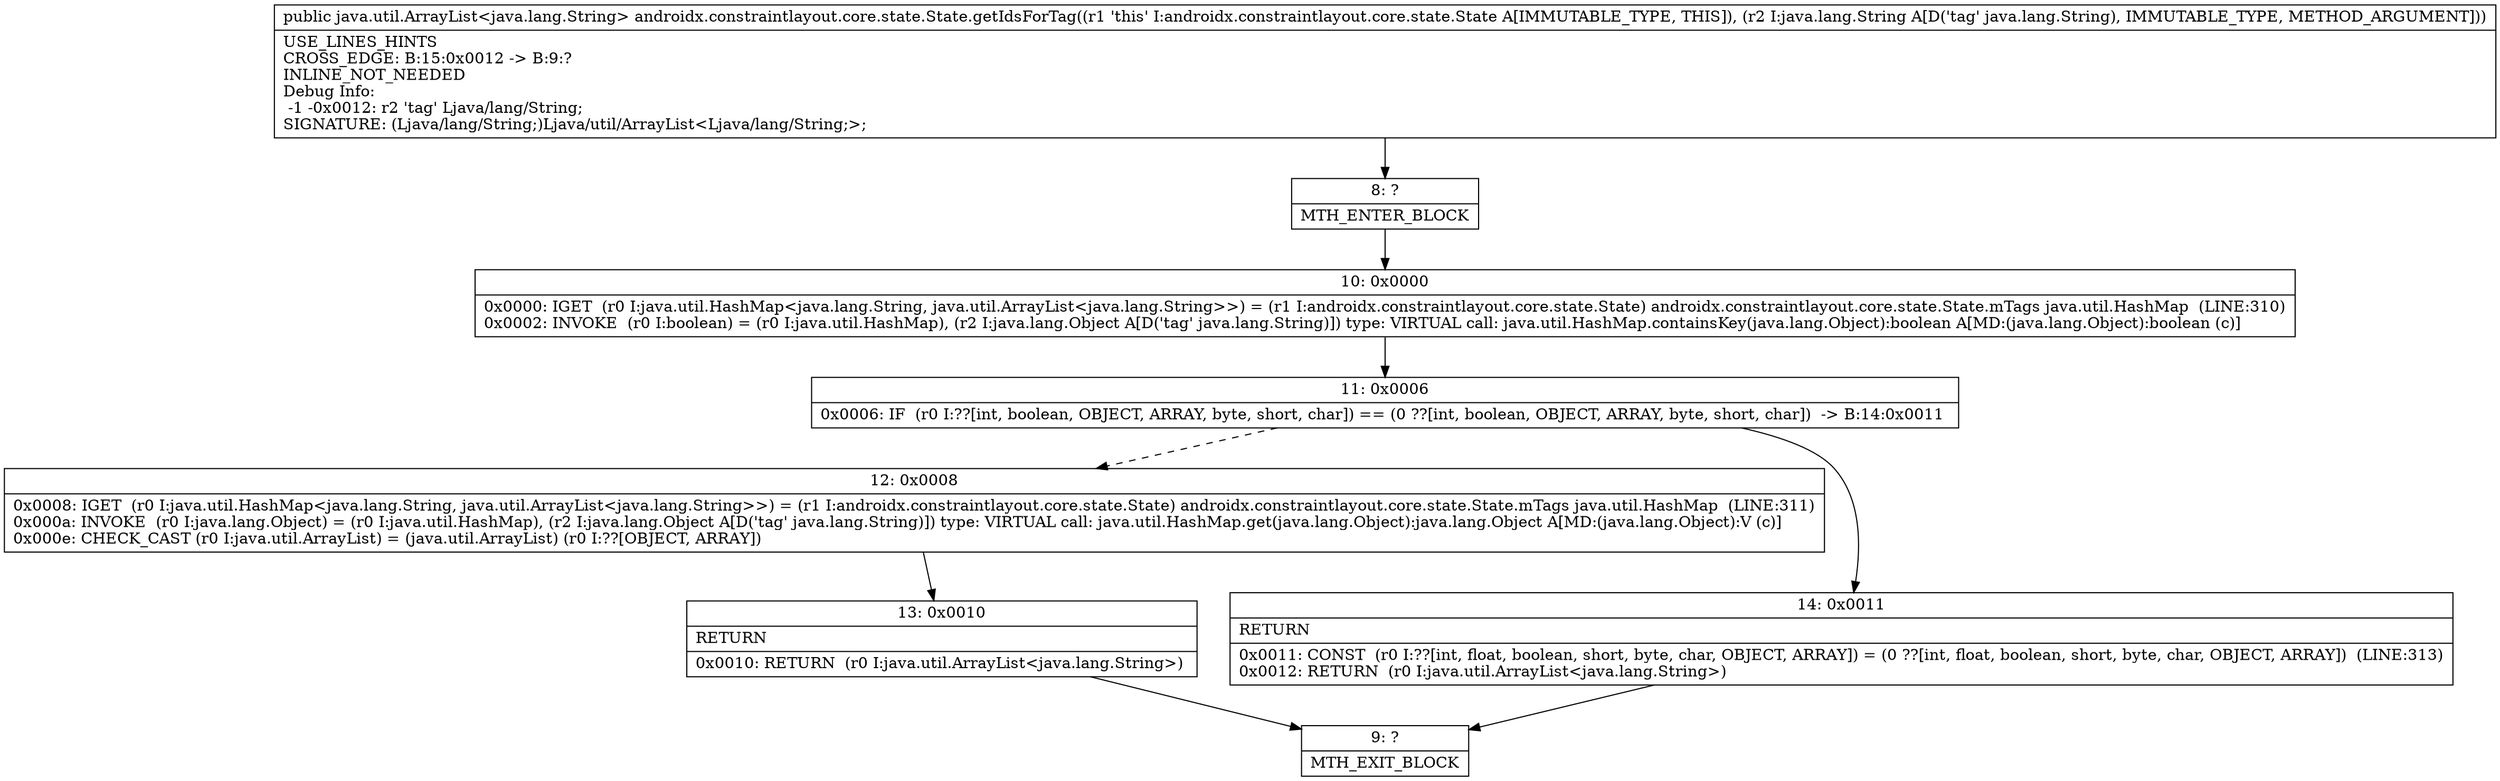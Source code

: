 digraph "CFG forandroidx.constraintlayout.core.state.State.getIdsForTag(Ljava\/lang\/String;)Ljava\/util\/ArrayList;" {
Node_8 [shape=record,label="{8\:\ ?|MTH_ENTER_BLOCK\l}"];
Node_10 [shape=record,label="{10\:\ 0x0000|0x0000: IGET  (r0 I:java.util.HashMap\<java.lang.String, java.util.ArrayList\<java.lang.String\>\>) = (r1 I:androidx.constraintlayout.core.state.State) androidx.constraintlayout.core.state.State.mTags java.util.HashMap  (LINE:310)\l0x0002: INVOKE  (r0 I:boolean) = (r0 I:java.util.HashMap), (r2 I:java.lang.Object A[D('tag' java.lang.String)]) type: VIRTUAL call: java.util.HashMap.containsKey(java.lang.Object):boolean A[MD:(java.lang.Object):boolean (c)]\l}"];
Node_11 [shape=record,label="{11\:\ 0x0006|0x0006: IF  (r0 I:??[int, boolean, OBJECT, ARRAY, byte, short, char]) == (0 ??[int, boolean, OBJECT, ARRAY, byte, short, char])  \-\> B:14:0x0011 \l}"];
Node_12 [shape=record,label="{12\:\ 0x0008|0x0008: IGET  (r0 I:java.util.HashMap\<java.lang.String, java.util.ArrayList\<java.lang.String\>\>) = (r1 I:androidx.constraintlayout.core.state.State) androidx.constraintlayout.core.state.State.mTags java.util.HashMap  (LINE:311)\l0x000a: INVOKE  (r0 I:java.lang.Object) = (r0 I:java.util.HashMap), (r2 I:java.lang.Object A[D('tag' java.lang.String)]) type: VIRTUAL call: java.util.HashMap.get(java.lang.Object):java.lang.Object A[MD:(java.lang.Object):V (c)]\l0x000e: CHECK_CAST (r0 I:java.util.ArrayList) = (java.util.ArrayList) (r0 I:??[OBJECT, ARRAY]) \l}"];
Node_13 [shape=record,label="{13\:\ 0x0010|RETURN\l|0x0010: RETURN  (r0 I:java.util.ArrayList\<java.lang.String\>) \l}"];
Node_9 [shape=record,label="{9\:\ ?|MTH_EXIT_BLOCK\l}"];
Node_14 [shape=record,label="{14\:\ 0x0011|RETURN\l|0x0011: CONST  (r0 I:??[int, float, boolean, short, byte, char, OBJECT, ARRAY]) = (0 ??[int, float, boolean, short, byte, char, OBJECT, ARRAY])  (LINE:313)\l0x0012: RETURN  (r0 I:java.util.ArrayList\<java.lang.String\>) \l}"];
MethodNode[shape=record,label="{public java.util.ArrayList\<java.lang.String\> androidx.constraintlayout.core.state.State.getIdsForTag((r1 'this' I:androidx.constraintlayout.core.state.State A[IMMUTABLE_TYPE, THIS]), (r2 I:java.lang.String A[D('tag' java.lang.String), IMMUTABLE_TYPE, METHOD_ARGUMENT]))  | USE_LINES_HINTS\lCROSS_EDGE: B:15:0x0012 \-\> B:9:?\lINLINE_NOT_NEEDED\lDebug Info:\l  \-1 \-0x0012: r2 'tag' Ljava\/lang\/String;\lSIGNATURE: (Ljava\/lang\/String;)Ljava\/util\/ArrayList\<Ljava\/lang\/String;\>;\l}"];
MethodNode -> Node_8;Node_8 -> Node_10;
Node_10 -> Node_11;
Node_11 -> Node_12[style=dashed];
Node_11 -> Node_14;
Node_12 -> Node_13;
Node_13 -> Node_9;
Node_14 -> Node_9;
}

